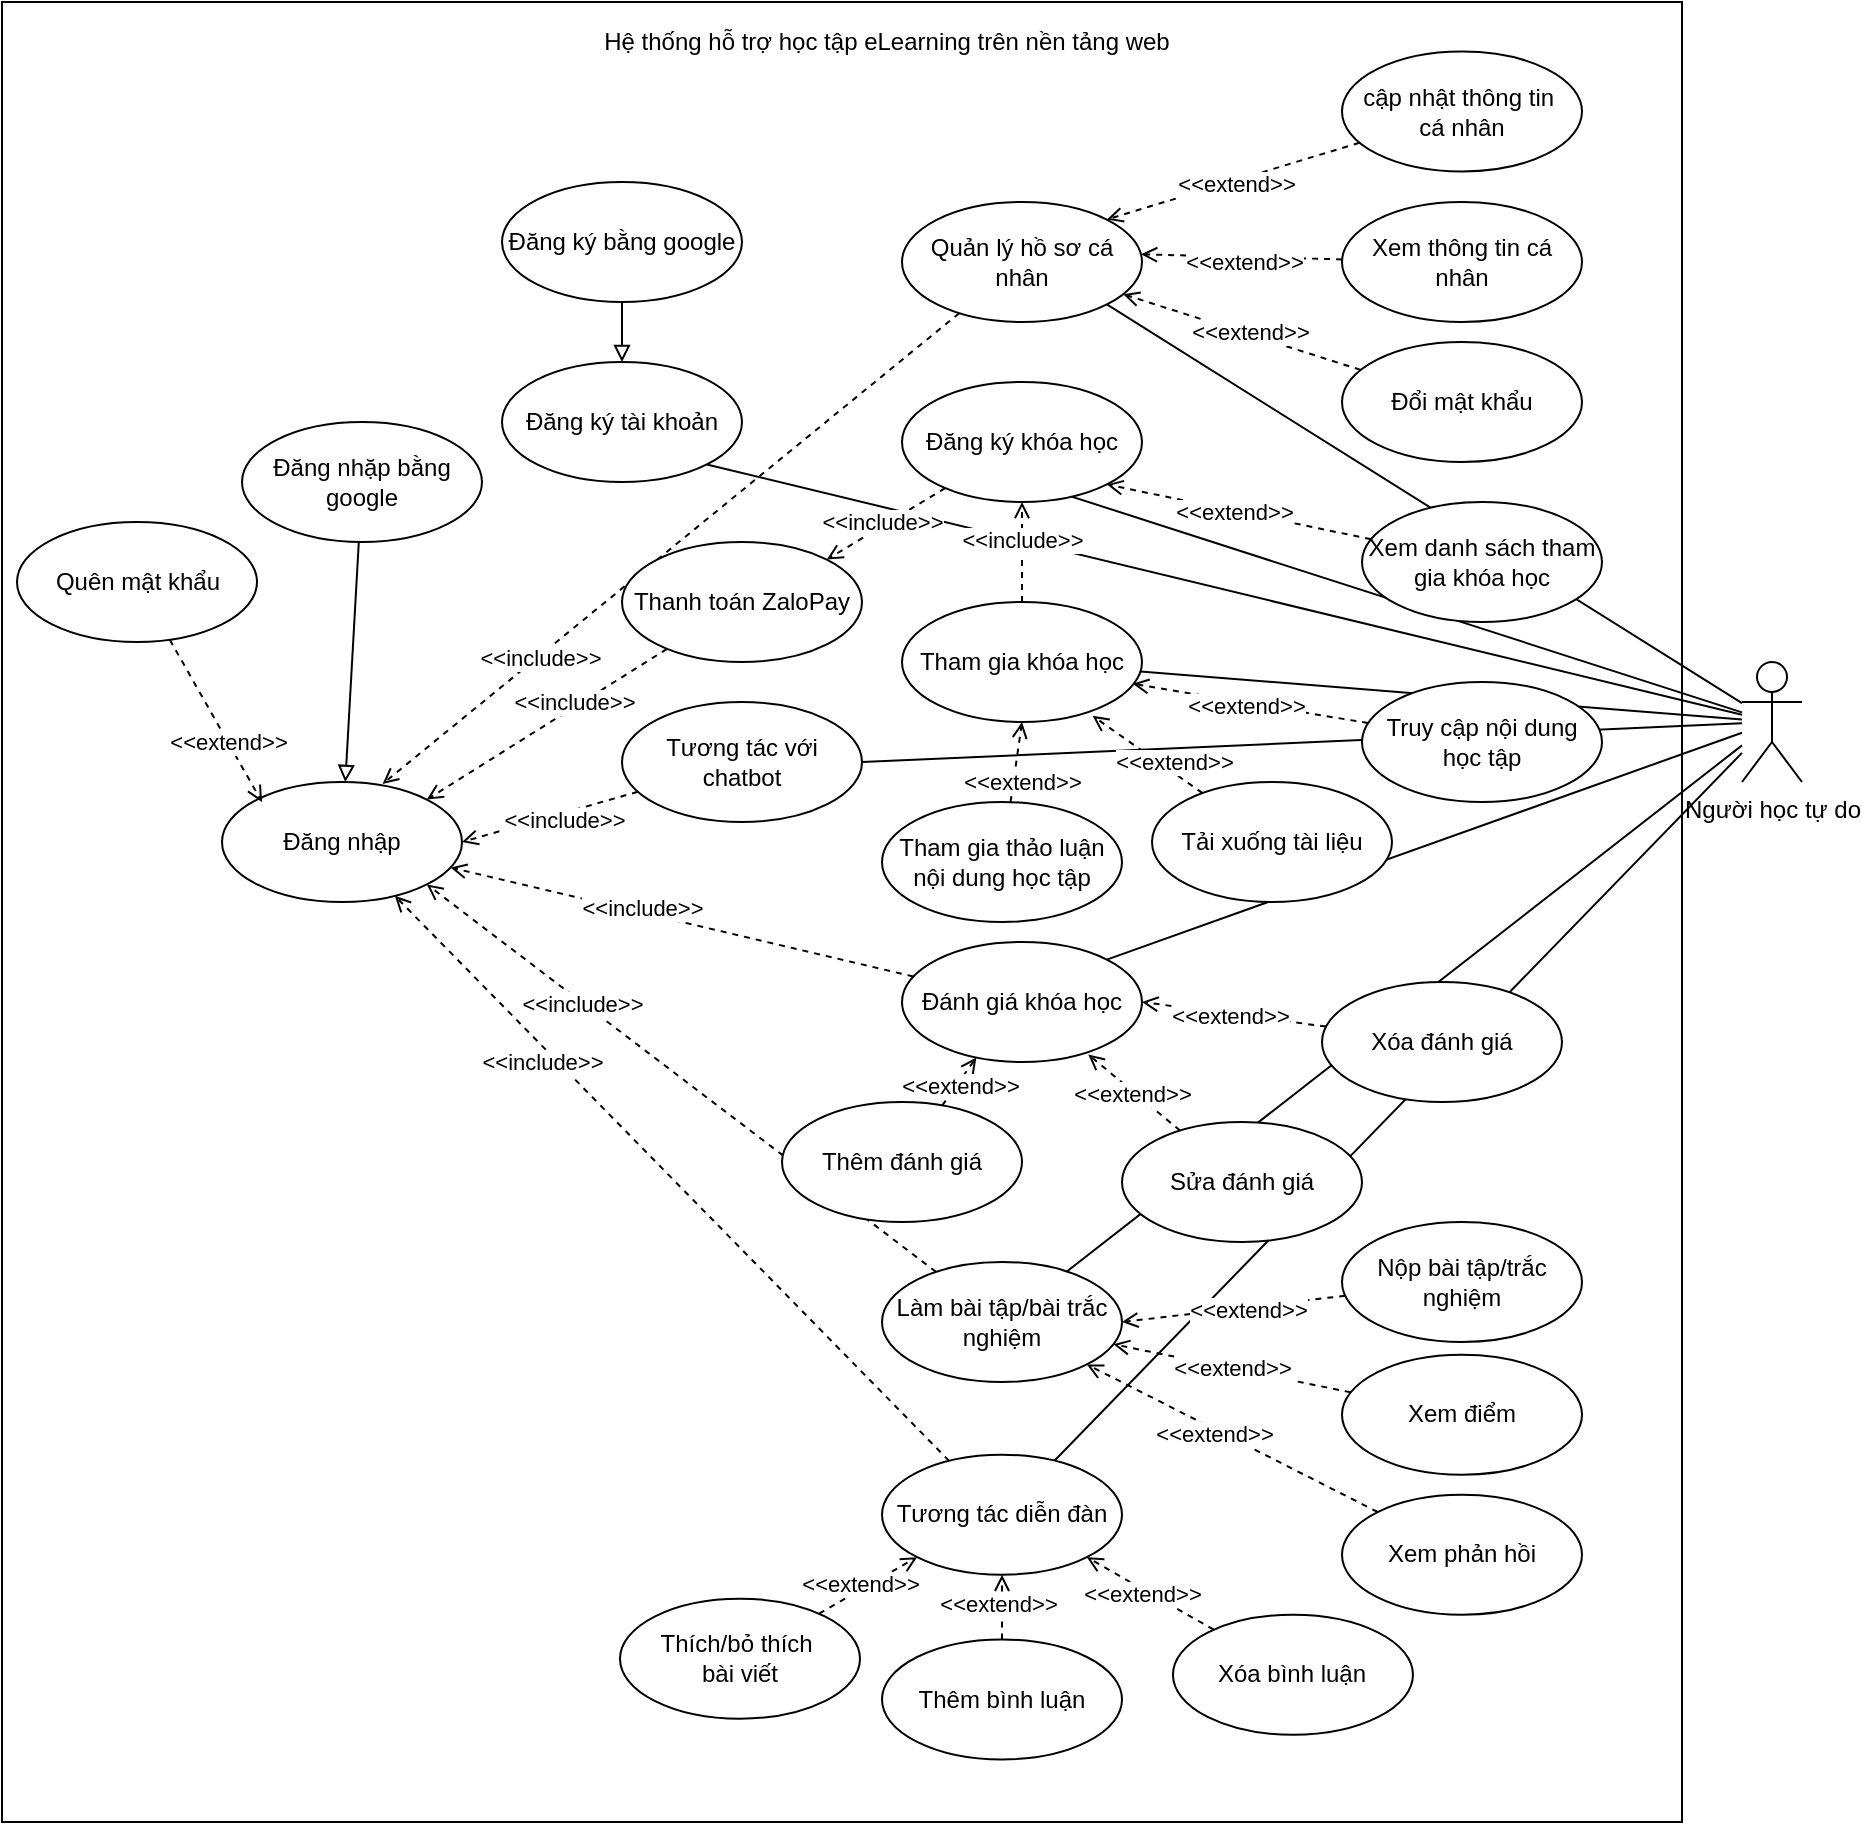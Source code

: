 <mxfile version="27.1.5">
  <diagram name="Page-1" id="ODtpb8H3XSlDaK5qcy_K">
    <mxGraphModel dx="2158" dy="1811" grid="1" gridSize="10" guides="1" tooltips="1" connect="1" arrows="1" fold="1" page="1" pageScale="1" pageWidth="850" pageHeight="1100" math="0" shadow="0">
      <root>
        <mxCell id="0" />
        <mxCell id="1" parent="0" />
        <mxCell id="VSuEkJSMIJViQChP8dIv-1" value="" style="rounded=0;whiteSpace=wrap;html=1;" parent="1" vertex="1">
          <mxGeometry x="-270" y="-170" width="840" height="910" as="geometry" />
        </mxCell>
        <mxCell id="VSuEkJSMIJViQChP8dIv-2" value="Hệ thống hỗ trợ học tập eLearning trên nền tảng web" style="text;html=1;align=center;verticalAlign=middle;whiteSpace=wrap;rounded=0;" parent="1" vertex="1">
          <mxGeometry x="-55" y="-160" width="455" height="20" as="geometry" />
        </mxCell>
        <mxCell id="VSuEkJSMIJViQChP8dIv-13" style="rounded=0;orthogonalLoop=1;jettySize=auto;html=1;entryX=1;entryY=1;entryDx=0;entryDy=0;endArrow=none;startFill=0;" parent="1" source="VSuEkJSMIJViQChP8dIv-21" target="VSuEkJSMIJViQChP8dIv-97" edge="1">
          <mxGeometry relative="1" as="geometry" />
        </mxCell>
        <mxCell id="VSuEkJSMIJViQChP8dIv-14" style="rounded=0;orthogonalLoop=1;jettySize=auto;html=1;entryX=0;entryY=0.5;entryDx=0;entryDy=0;endArrow=none;startFill=0;" parent="1" source="VSuEkJSMIJViQChP8dIv-21" target="VSuEkJSMIJViQChP8dIv-98" edge="1">
          <mxGeometry relative="1" as="geometry" />
        </mxCell>
        <mxCell id="VSuEkJSMIJViQChP8dIv-15" style="rounded=0;orthogonalLoop=1;jettySize=auto;html=1;endArrow=none;startFill=0;" parent="1" source="VSuEkJSMIJViQChP8dIv-21" target="VSuEkJSMIJViQChP8dIv-94" edge="1">
          <mxGeometry relative="1" as="geometry" />
        </mxCell>
        <mxCell id="VSuEkJSMIJViQChP8dIv-17" style="rounded=0;orthogonalLoop=1;jettySize=auto;html=1;endArrow=none;startFill=0;" parent="1" source="VSuEkJSMIJViQChP8dIv-21" target="VSuEkJSMIJViQChP8dIv-80" edge="1">
          <mxGeometry relative="1" as="geometry" />
        </mxCell>
        <mxCell id="VSuEkJSMIJViQChP8dIv-18" style="rounded=0;orthogonalLoop=1;jettySize=auto;html=1;endArrow=none;startFill=0;" parent="1" source="VSuEkJSMIJViQChP8dIv-21" target="VSuEkJSMIJViQChP8dIv-88" edge="1">
          <mxGeometry relative="1" as="geometry" />
        </mxCell>
        <mxCell id="VSuEkJSMIJViQChP8dIv-117" style="rounded=0;orthogonalLoop=1;jettySize=auto;html=1;entryX=1;entryY=0.5;entryDx=0;entryDy=0;endArrow=none;startFill=0;" parent="1" source="VSuEkJSMIJViQChP8dIv-21" target="VSuEkJSMIJViQChP8dIv-47" edge="1">
          <mxGeometry relative="1" as="geometry" />
        </mxCell>
        <mxCell id="eo2eUJCjVCBcJr387eFR-26" style="rounded=0;orthogonalLoop=1;jettySize=auto;html=1;entryX=1;entryY=1;entryDx=0;entryDy=0;endArrow=none;startFill=0;" parent="1" source="VSuEkJSMIJViQChP8dIv-21" target="VSuEkJSMIJViQChP8dIv-54" edge="1">
          <mxGeometry relative="1" as="geometry" />
        </mxCell>
        <mxCell id="VSuEkJSMIJViQChP8dIv-21" value="Người học tự do" style="shape=umlActor;verticalLabelPosition=bottom;verticalAlign=top;html=1;outlineConnect=0;" parent="1" vertex="1">
          <mxGeometry x="600" y="160" width="30" height="60" as="geometry" />
        </mxCell>
        <mxCell id="VSuEkJSMIJViQChP8dIv-35" value="Đăng nhập" style="ellipse;whiteSpace=wrap;html=1;" parent="1" vertex="1">
          <mxGeometry x="-160" y="220" width="120" height="60" as="geometry" />
        </mxCell>
        <mxCell id="VSuEkJSMIJViQChP8dIv-45" style="rounded=0;orthogonalLoop=1;jettySize=auto;html=1;endArrow=open;endFill=0;dashed=1;entryX=1;entryY=0.5;entryDx=0;entryDy=0;" parent="1" source="VSuEkJSMIJViQChP8dIv-47" target="VSuEkJSMIJViQChP8dIv-35" edge="1">
          <mxGeometry relative="1" as="geometry" />
        </mxCell>
        <mxCell id="VSuEkJSMIJViQChP8dIv-46" value="&amp;lt;&amp;lt;include&amp;gt;&amp;gt;" style="edgeLabel;html=1;align=center;verticalAlign=middle;resizable=0;points=[];" parent="VSuEkJSMIJViQChP8dIv-45" vertex="1" connectable="0">
          <mxGeometry x="0.474" y="-3" relative="1" as="geometry">
            <mxPoint x="29" y="-2" as="offset" />
          </mxGeometry>
        </mxCell>
        <mxCell id="VSuEkJSMIJViQChP8dIv-47" value="&lt;p style=&quot;white-space-collapse: preserve;&quot; dir=&quot;auto&quot;&gt;Tương tác với chatbot&lt;/p&gt;" style="ellipse;whiteSpace=wrap;html=1;" parent="1" vertex="1">
          <mxGeometry x="40" y="180" width="120" height="60" as="geometry" />
        </mxCell>
        <mxCell id="VSuEkJSMIJViQChP8dIv-54" value="Đăng ký tài khoản" style="ellipse;whiteSpace=wrap;html=1;" parent="1" vertex="1">
          <mxGeometry x="-20" y="10" width="120" height="60" as="geometry" />
        </mxCell>
        <mxCell id="VSuEkJSMIJViQChP8dIv-55" style="rounded=0;orthogonalLoop=1;jettySize=auto;html=1;endArrow=block;endFill=0;" parent="1" source="VSuEkJSMIJViQChP8dIv-57" target="VSuEkJSMIJViQChP8dIv-35" edge="1">
          <mxGeometry relative="1" as="geometry" />
        </mxCell>
        <mxCell id="VSuEkJSMIJViQChP8dIv-57" value="Đăng nhặp bằng google" style="ellipse;whiteSpace=wrap;html=1;" parent="1" vertex="1">
          <mxGeometry x="-150" y="40" width="120" height="60" as="geometry" />
        </mxCell>
        <mxCell id="VSuEkJSMIJViQChP8dIv-58" value="Đăng ký bằng google" style="ellipse;whiteSpace=wrap;html=1;" parent="1" vertex="1">
          <mxGeometry x="-20" y="-80" width="120" height="60" as="geometry" />
        </mxCell>
        <mxCell id="VSuEkJSMIJViQChP8dIv-80" value="&lt;span style=&quot;text-align: left; white-space-collapse: preserve;&quot;&gt;Làm bài tập/bài trắc nghiệm&lt;/span&gt;" style="ellipse;whiteSpace=wrap;html=1;" parent="1" vertex="1">
          <mxGeometry x="170" y="460" width="120" height="60" as="geometry" />
        </mxCell>
        <mxCell id="VSuEkJSMIJViQChP8dIv-81" style="rounded=0;orthogonalLoop=1;jettySize=auto;html=1;dashed=1;endArrow=open;endFill=0;entryX=1;entryY=0;entryDx=0;entryDy=0;" parent="1" source="VSuEkJSMIJViQChP8dIv-98" target="VSuEkJSMIJViQChP8dIv-122" edge="1">
          <mxGeometry relative="1" as="geometry" />
        </mxCell>
        <mxCell id="VSuEkJSMIJViQChP8dIv-82" value="&amp;lt;&amp;lt;include&amp;gt;&amp;gt;" style="edgeLabel;html=1;align=center;verticalAlign=middle;resizable=0;points=[];" parent="VSuEkJSMIJViQChP8dIv-81" vertex="1" connectable="0">
          <mxGeometry x="0.335" y="-2" relative="1" as="geometry">
            <mxPoint x="9" y="-5" as="offset" />
          </mxGeometry>
        </mxCell>
        <mxCell id="VSuEkJSMIJViQChP8dIv-83" style="rounded=0;orthogonalLoop=1;jettySize=auto;html=1;dashed=1;endArrow=open;endFill=0;" parent="1" source="VSuEkJSMIJViQChP8dIv-85" target="VSuEkJSMIJViQChP8dIv-35" edge="1">
          <mxGeometry relative="1" as="geometry" />
        </mxCell>
        <mxCell id="VSuEkJSMIJViQChP8dIv-84" value="&amp;lt;&amp;lt;include&amp;gt;&amp;gt;" style="edgeLabel;html=1;align=center;verticalAlign=middle;resizable=0;points=[];" parent="VSuEkJSMIJViQChP8dIv-83" vertex="1" connectable="0">
          <mxGeometry x="0.184" y="-2" relative="1" as="geometry">
            <mxPoint as="offset" />
          </mxGeometry>
        </mxCell>
        <mxCell id="VSuEkJSMIJViQChP8dIv-86" style="rounded=0;orthogonalLoop=1;jettySize=auto;html=1;dashed=1;endArrow=open;endFill=0;" parent="1" source="VSuEkJSMIJViQChP8dIv-88" target="VSuEkJSMIJViQChP8dIv-35" edge="1">
          <mxGeometry relative="1" as="geometry" />
        </mxCell>
        <mxCell id="VSuEkJSMIJViQChP8dIv-87" value="&amp;lt;&amp;lt;include&amp;gt;&amp;gt;" style="edgeLabel;html=1;align=center;verticalAlign=middle;resizable=0;points=[];" parent="VSuEkJSMIJViQChP8dIv-86" vertex="1" connectable="0">
          <mxGeometry x="0.221" y="1" relative="1" as="geometry">
            <mxPoint x="-34" y="-28" as="offset" />
          </mxGeometry>
        </mxCell>
        <mxCell id="VSuEkJSMIJViQChP8dIv-88" value="&lt;div style=&quot;text-align: left;&quot;&gt;&lt;span style=&quot;background-color: transparent; color: light-dark(rgb(0, 0, 0), rgb(255, 255, 255)); white-space-collapse: preserve;&quot;&gt;Tương tác diễn đàn&lt;/span&gt;&lt;/div&gt;" style="ellipse;whiteSpace=wrap;html=1;" parent="1" vertex="1">
          <mxGeometry x="170" y="556.36" width="120" height="60" as="geometry" />
        </mxCell>
        <mxCell id="VSuEkJSMIJViQChP8dIv-89" style="rounded=0;orthogonalLoop=1;jettySize=auto;html=1;exitX=0.5;exitY=1;exitDx=0;exitDy=0;" parent="1" source="VSuEkJSMIJViQChP8dIv-57" target="VSuEkJSMIJViQChP8dIv-57" edge="1">
          <mxGeometry relative="1" as="geometry" />
        </mxCell>
        <mxCell id="VSuEkJSMIJViQChP8dIv-90" style="rounded=0;orthogonalLoop=1;jettySize=auto;html=1;entryX=1;entryY=1;entryDx=0;entryDy=0;dashed=1;endArrow=open;endFill=0;" parent="1" source="VSuEkJSMIJViQChP8dIv-80" target="VSuEkJSMIJViQChP8dIv-35" edge="1">
          <mxGeometry relative="1" as="geometry" />
        </mxCell>
        <mxCell id="VSuEkJSMIJViQChP8dIv-91" value="&amp;lt;&amp;lt;include&amp;gt;&amp;gt;" style="edgeLabel;html=1;align=center;verticalAlign=middle;resizable=0;points=[];" parent="VSuEkJSMIJViQChP8dIv-90" vertex="1" connectable="0">
          <mxGeometry x="-0.042" y="-1" relative="1" as="geometry">
            <mxPoint x="-56" y="-41" as="offset" />
          </mxGeometry>
        </mxCell>
        <mxCell id="VSuEkJSMIJViQChP8dIv-92" style="rounded=0;orthogonalLoop=1;jettySize=auto;html=1;entryX=0.5;entryY=1;entryDx=0;entryDy=0;dashed=1;endArrow=open;endFill=0;" parent="1" source="VSuEkJSMIJViQChP8dIv-94" target="VSuEkJSMIJViQChP8dIv-98" edge="1">
          <mxGeometry relative="1" as="geometry" />
        </mxCell>
        <mxCell id="VSuEkJSMIJViQChP8dIv-93" value="&amp;lt;&amp;lt;include&amp;gt;&amp;gt;" style="edgeLabel;html=1;align=center;verticalAlign=middle;resizable=0;points=[];" parent="VSuEkJSMIJViQChP8dIv-92" vertex="1" connectable="0">
          <mxGeometry x="0.234" relative="1" as="geometry">
            <mxPoint as="offset" />
          </mxGeometry>
        </mxCell>
        <mxCell id="VSuEkJSMIJViQChP8dIv-94" value="Tham gia khóa học" style="ellipse;whiteSpace=wrap;html=1;" parent="1" vertex="1">
          <mxGeometry x="180" y="130" width="120" height="60" as="geometry" />
        </mxCell>
        <mxCell id="VSuEkJSMIJViQChP8dIv-95" style="rounded=0;orthogonalLoop=1;jettySize=auto;html=1;entryX=0.669;entryY=0.016;entryDx=0;entryDy=0;entryPerimeter=0;dashed=1;endArrow=open;endFill=0;" parent="1" source="VSuEkJSMIJViQChP8dIv-97" target="VSuEkJSMIJViQChP8dIv-35" edge="1">
          <mxGeometry relative="1" as="geometry" />
        </mxCell>
        <mxCell id="VSuEkJSMIJViQChP8dIv-96" value="&amp;lt;&amp;lt;include&amp;gt;&amp;gt;" style="edgeLabel;html=1;align=center;verticalAlign=middle;resizable=0;points=[];" parent="VSuEkJSMIJViQChP8dIv-95" vertex="1" connectable="0">
          <mxGeometry x="0.286" y="-2" relative="1" as="geometry">
            <mxPoint x="-23" y="22" as="offset" />
          </mxGeometry>
        </mxCell>
        <mxCell id="VSuEkJSMIJViQChP8dIv-97" value="&lt;span style=&quot;text-align: left; white-space-collapse: preserve;&quot;&gt;Quản lý hồ sơ cá nhân&lt;/span&gt;" style="ellipse;whiteSpace=wrap;html=1;" parent="1" vertex="1">
          <mxGeometry x="180" y="-70" width="120" height="60" as="geometry" />
        </mxCell>
        <mxCell id="VSuEkJSMIJViQChP8dIv-98" value="&lt;div style=&quot;text-align: left;&quot;&gt;&lt;span style=&quot;white-space-collapse: preserve;&quot;&gt;Đăng ký khóa học&lt;/span&gt;&lt;/div&gt;" style="ellipse;whiteSpace=wrap;html=1;" parent="1" vertex="1">
          <mxGeometry x="180" y="20" width="120" height="60" as="geometry" />
        </mxCell>
        <mxCell id="VSuEkJSMIJViQChP8dIv-105" style="rounded=0;orthogonalLoop=1;jettySize=auto;html=1;endArrow=open;endFill=0;dashed=1;" parent="1" source="VSuEkJSMIJViQChP8dIv-107" edge="1">
          <mxGeometry relative="1" as="geometry">
            <mxPoint x="-140" y="230" as="targetPoint" />
          </mxGeometry>
        </mxCell>
        <mxCell id="VSuEkJSMIJViQChP8dIv-106" value="&amp;lt;&amp;lt;extend&amp;gt;&amp;gt;" style="edgeLabel;html=1;align=center;verticalAlign=middle;resizable=0;points=[];" parent="VSuEkJSMIJViQChP8dIv-105" vertex="1" connectable="0">
          <mxGeometry x="-0.04" relative="1" as="geometry">
            <mxPoint x="7" y="12" as="offset" />
          </mxGeometry>
        </mxCell>
        <mxCell id="VSuEkJSMIJViQChP8dIv-107" value="&lt;p style=&quot;white-space-collapse: preserve;&quot; dir=&quot;auto&quot;&gt;Quên mật khẩu&lt;/p&gt;" style="ellipse;whiteSpace=wrap;html=1;" parent="1" vertex="1">
          <mxGeometry x="-262.5" y="90" width="120" height="60" as="geometry" />
        </mxCell>
        <mxCell id="VSuEkJSMIJViQChP8dIv-108" style="rounded=0;orthogonalLoop=1;jettySize=auto;html=1;endArrow=block;endFill=0;" parent="1" source="VSuEkJSMIJViQChP8dIv-58" target="VSuEkJSMIJViQChP8dIv-54" edge="1">
          <mxGeometry relative="1" as="geometry" />
        </mxCell>
        <mxCell id="VSuEkJSMIJViQChP8dIv-116" value="" style="rounded=0;orthogonalLoop=1;jettySize=auto;html=1;entryX=1;entryY=0;entryDx=0;entryDy=0;endArrow=none;startFill=0;" parent="1" source="VSuEkJSMIJViQChP8dIv-21" target="VSuEkJSMIJViQChP8dIv-85" edge="1">
          <mxGeometry relative="1" as="geometry">
            <mxPoint x="600" y="194" as="sourcePoint" />
            <mxPoint x="-140" y="380" as="targetPoint" />
          </mxGeometry>
        </mxCell>
        <mxCell id="VSuEkJSMIJViQChP8dIv-85" value="&lt;span style=&quot;white-space-collapse: preserve;&quot;&gt;Đánh giá khóa học&lt;/span&gt;" style="ellipse;whiteSpace=wrap;html=1;" parent="1" vertex="1">
          <mxGeometry x="180" y="300" width="120" height="60" as="geometry" />
        </mxCell>
        <mxCell id="VSuEkJSMIJViQChP8dIv-120" style="rounded=0;orthogonalLoop=1;jettySize=auto;html=1;entryX=0.996;entryY=0.436;entryDx=0;entryDy=0;dashed=1;endArrow=open;endFill=0;entryPerimeter=0;" parent="1" source="VSuEkJSMIJViQChP8dIv-118" target="VSuEkJSMIJViQChP8dIv-97" edge="1">
          <mxGeometry relative="1" as="geometry" />
        </mxCell>
        <mxCell id="VSuEkJSMIJViQChP8dIv-144" value="&amp;lt;&amp;lt;extend&amp;gt;&amp;gt;" style="edgeLabel;html=1;align=center;verticalAlign=middle;resizable=0;points=[];" parent="VSuEkJSMIJViQChP8dIv-120" vertex="1" connectable="0">
          <mxGeometry x="-0.018" y="2" relative="1" as="geometry">
            <mxPoint as="offset" />
          </mxGeometry>
        </mxCell>
        <mxCell id="VSuEkJSMIJViQChP8dIv-118" value="&lt;div style=&quot;&quot;&gt;&lt;span style=&quot;background-color: transparent; color: light-dark(rgb(0, 0, 0), rgb(255, 255, 255)); white-space-collapse: preserve;&quot;&gt;Xem thông tin cá nhân&lt;/span&gt;&lt;/div&gt;" style="ellipse;whiteSpace=wrap;html=1;align=center;" parent="1" vertex="1">
          <mxGeometry x="400" y="-70" width="120" height="60" as="geometry" />
        </mxCell>
        <mxCell id="VSuEkJSMIJViQChP8dIv-121" style="rounded=0;orthogonalLoop=1;jettySize=auto;html=1;dashed=1;endArrow=open;endFill=0;" parent="1" source="VSuEkJSMIJViQChP8dIv-119" target="VSuEkJSMIJViQChP8dIv-97" edge="1">
          <mxGeometry relative="1" as="geometry" />
        </mxCell>
        <mxCell id="VSuEkJSMIJViQChP8dIv-146" value="&amp;lt;&amp;lt;extend&amp;gt;&amp;gt;" style="edgeLabel;html=1;align=center;verticalAlign=middle;resizable=0;points=[];" parent="VSuEkJSMIJViQChP8dIv-121" vertex="1" connectable="0">
          <mxGeometry x="-0.062" y="-1" relative="1" as="geometry">
            <mxPoint as="offset" />
          </mxGeometry>
        </mxCell>
        <mxCell id="VSuEkJSMIJViQChP8dIv-119" value="&lt;div style=&quot;&quot;&gt;&lt;span style=&quot;white-space-collapse: preserve;&quot;&gt;Đổi mật khẩu&lt;/span&gt;&lt;/div&gt;" style="ellipse;whiteSpace=wrap;html=1;align=center;" parent="1" vertex="1">
          <mxGeometry x="400" width="120" height="60" as="geometry" />
        </mxCell>
        <mxCell id="VSuEkJSMIJViQChP8dIv-124" style="rounded=0;orthogonalLoop=1;jettySize=auto;html=1;entryX=1;entryY=0;entryDx=0;entryDy=0;dashed=1;endArrow=open;endFill=0;" parent="1" source="VSuEkJSMIJViQChP8dIv-122" target="VSuEkJSMIJViQChP8dIv-35" edge="1">
          <mxGeometry relative="1" as="geometry" />
        </mxCell>
        <mxCell id="VSuEkJSMIJViQChP8dIv-143" value="&amp;lt;&amp;lt;include&amp;gt;&amp;gt;" style="edgeLabel;html=1;align=center;verticalAlign=middle;resizable=0;points=[];" parent="VSuEkJSMIJViQChP8dIv-124" vertex="1" connectable="0">
          <mxGeometry x="-0.242" y="-3" relative="1" as="geometry">
            <mxPoint as="offset" />
          </mxGeometry>
        </mxCell>
        <mxCell id="VSuEkJSMIJViQChP8dIv-122" value="&lt;div style=&quot;text-align: left;&quot;&gt;&lt;span style=&quot;white-space-collapse: preserve;&quot;&gt;Thanh toán ZaloPay&lt;/span&gt;&lt;/div&gt;" style="ellipse;whiteSpace=wrap;html=1;" parent="1" vertex="1">
          <mxGeometry x="40" y="100" width="120" height="60" as="geometry" />
        </mxCell>
        <mxCell id="VSuEkJSMIJViQChP8dIv-126" style="rounded=0;orthogonalLoop=1;jettySize=auto;html=1;entryX=1;entryY=1;entryDx=0;entryDy=0;dashed=1;endArrow=open;endFill=0;" parent="1" source="VSuEkJSMIJViQChP8dIv-125" target="VSuEkJSMIJViQChP8dIv-98" edge="1">
          <mxGeometry relative="1" as="geometry" />
        </mxCell>
        <mxCell id="VSuEkJSMIJViQChP8dIv-147" value="&amp;lt;&amp;lt;extend&amp;gt;&amp;gt;" style="edgeLabel;html=1;align=center;verticalAlign=middle;resizable=0;points=[];" parent="VSuEkJSMIJViQChP8dIv-126" vertex="1" connectable="0">
          <mxGeometry x="0.039" relative="1" as="geometry">
            <mxPoint as="offset" />
          </mxGeometry>
        </mxCell>
        <mxCell id="VSuEkJSMIJViQChP8dIv-125" value="&lt;div style=&quot;&quot;&gt;&lt;span style=&quot;white-space-collapse: preserve;&quot;&gt;Xem danh sách tham gia khóa học&lt;/span&gt;&lt;/div&gt;" style="ellipse;whiteSpace=wrap;html=1;align=center;" parent="1" vertex="1">
          <mxGeometry x="410" y="80" width="120" height="60" as="geometry" />
        </mxCell>
        <mxCell id="VSuEkJSMIJViQChP8dIv-131" style="rounded=0;orthogonalLoop=1;jettySize=auto;html=1;entryX=0.961;entryY=0.681;entryDx=0;entryDy=0;dashed=1;endArrow=open;endFill=0;entryPerimeter=0;" parent="1" source="VSuEkJSMIJViQChP8dIv-127" target="VSuEkJSMIJViQChP8dIv-94" edge="1">
          <mxGeometry relative="1" as="geometry" />
        </mxCell>
        <mxCell id="VSuEkJSMIJViQChP8dIv-148" value="&amp;lt;&amp;lt;extend&amp;gt;&amp;gt;" style="edgeLabel;html=1;align=center;verticalAlign=middle;resizable=0;points=[];" parent="VSuEkJSMIJViQChP8dIv-131" vertex="1" connectable="0">
          <mxGeometry x="0.027" y="1" relative="1" as="geometry">
            <mxPoint as="offset" />
          </mxGeometry>
        </mxCell>
        <mxCell id="VSuEkJSMIJViQChP8dIv-127" value="Truy cập nội dung học tập" style="ellipse;whiteSpace=wrap;html=1;" parent="1" vertex="1">
          <mxGeometry x="410" y="170" width="120" height="60" as="geometry" />
        </mxCell>
        <mxCell id="VSuEkJSMIJViQChP8dIv-129" value="Tải xuống tài liệu" style="ellipse;whiteSpace=wrap;html=1;" parent="1" vertex="1">
          <mxGeometry x="305" y="220" width="120" height="60" as="geometry" />
        </mxCell>
        <mxCell id="VSuEkJSMIJViQChP8dIv-130" value="Tham gia thảo luận nội dung học tập" style="ellipse;whiteSpace=wrap;html=1;" parent="1" vertex="1">
          <mxGeometry x="170" y="230" width="120" height="60" as="geometry" />
        </mxCell>
        <mxCell id="VSuEkJSMIJViQChP8dIv-132" style="rounded=0;orthogonalLoop=1;jettySize=auto;html=1;entryX=0.794;entryY=0.949;entryDx=0;entryDy=0;dashed=1;endArrow=open;endFill=0;entryPerimeter=0;" parent="1" source="VSuEkJSMIJViQChP8dIv-129" target="VSuEkJSMIJViQChP8dIv-94" edge="1">
          <mxGeometry relative="1" as="geometry" />
        </mxCell>
        <mxCell id="VSuEkJSMIJViQChP8dIv-149" value="&amp;lt;&amp;lt;extend&amp;gt;&amp;gt;" style="edgeLabel;html=1;align=center;verticalAlign=middle;resizable=0;points=[];" parent="VSuEkJSMIJViQChP8dIv-132" vertex="1" connectable="0">
          <mxGeometry x="-0.155" y="1" relative="1" as="geometry">
            <mxPoint x="9" as="offset" />
          </mxGeometry>
        </mxCell>
        <mxCell id="VSuEkJSMIJViQChP8dIv-133" style="rounded=0;orthogonalLoop=1;jettySize=auto;html=1;entryX=0.5;entryY=1;entryDx=0;entryDy=0;dashed=1;endArrow=open;endFill=0;" parent="1" source="VSuEkJSMIJViQChP8dIv-130" target="VSuEkJSMIJViQChP8dIv-94" edge="1">
          <mxGeometry relative="1" as="geometry" />
        </mxCell>
        <mxCell id="VSuEkJSMIJViQChP8dIv-150" value="&amp;lt;&amp;lt;extend&amp;gt;&amp;gt;" style="edgeLabel;html=1;align=center;verticalAlign=middle;resizable=0;points=[];" parent="VSuEkJSMIJViQChP8dIv-133" vertex="1" connectable="0">
          <mxGeometry x="0.274" y="-2" relative="1" as="geometry">
            <mxPoint y="15" as="offset" />
          </mxGeometry>
        </mxCell>
        <mxCell id="VSuEkJSMIJViQChP8dIv-137" style="rounded=0;orthogonalLoop=1;jettySize=auto;html=1;entryX=1;entryY=0.5;entryDx=0;entryDy=0;dashed=1;endArrow=open;endFill=0;" parent="1" source="VSuEkJSMIJViQChP8dIv-134" target="VSuEkJSMIJViQChP8dIv-85" edge="1">
          <mxGeometry relative="1" as="geometry" />
        </mxCell>
        <mxCell id="VSuEkJSMIJViQChP8dIv-151" value="&amp;lt;&amp;lt;extend&amp;gt;&amp;gt;" style="edgeLabel;html=1;align=center;verticalAlign=middle;resizable=0;points=[];" parent="VSuEkJSMIJViQChP8dIv-137" vertex="1" connectable="0">
          <mxGeometry x="0.044" y="1" relative="1" as="geometry">
            <mxPoint as="offset" />
          </mxGeometry>
        </mxCell>
        <mxCell id="VSuEkJSMIJViQChP8dIv-134" value="Xóa đánh giá" style="ellipse;whiteSpace=wrap;html=1;" parent="1" vertex="1">
          <mxGeometry x="390" y="320" width="120" height="60" as="geometry" />
        </mxCell>
        <mxCell id="VSuEkJSMIJViQChP8dIv-140" style="rounded=0;orthogonalLoop=1;jettySize=auto;html=1;entryX=1;entryY=0.5;entryDx=0;entryDy=0;dashed=1;endArrow=open;endFill=0;" parent="1" source="VSuEkJSMIJViQChP8dIv-138" target="VSuEkJSMIJViQChP8dIv-80" edge="1">
          <mxGeometry relative="1" as="geometry" />
        </mxCell>
        <mxCell id="VSuEkJSMIJViQChP8dIv-153" value="&amp;lt;&amp;lt;extend&amp;gt;&amp;gt;" style="edgeLabel;html=1;align=center;verticalAlign=middle;resizable=0;points=[];" parent="VSuEkJSMIJViQChP8dIv-140" vertex="1" connectable="0">
          <mxGeometry x="-0.117" y="1" relative="1" as="geometry">
            <mxPoint as="offset" />
          </mxGeometry>
        </mxCell>
        <mxCell id="VSuEkJSMIJViQChP8dIv-138" value="&lt;div style=&quot;&quot;&gt;&lt;span style=&quot;white-space-collapse: preserve;&quot;&gt;Nộp bài tập/trắc nghiệm&lt;/span&gt;&lt;/div&gt;" style="ellipse;whiteSpace=wrap;html=1;align=center;" parent="1" vertex="1">
          <mxGeometry x="400" y="440" width="120" height="60" as="geometry" />
        </mxCell>
        <mxCell id="VSuEkJSMIJViQChP8dIv-141" style="rounded=0;orthogonalLoop=1;jettySize=auto;html=1;dashed=1;endArrow=open;endFill=0;" parent="1" source="VSuEkJSMIJViQChP8dIv-139" target="VSuEkJSMIJViQChP8dIv-80" edge="1">
          <mxGeometry relative="1" as="geometry" />
        </mxCell>
        <mxCell id="VSuEkJSMIJViQChP8dIv-152" value="&amp;lt;&amp;lt;extend&amp;gt;&amp;gt;" style="edgeLabel;html=1;align=center;verticalAlign=middle;resizable=0;points=[];" parent="VSuEkJSMIJViQChP8dIv-141" vertex="1" connectable="0">
          <mxGeometry x="0.007" relative="1" as="geometry">
            <mxPoint as="offset" />
          </mxGeometry>
        </mxCell>
        <mxCell id="VSuEkJSMIJViQChP8dIv-139" value="&lt;div style=&quot;&quot;&gt;&lt;span style=&quot;white-space-collapse: preserve;&quot;&gt;Xem điểm&lt;/span&gt;&lt;/div&gt;" style="ellipse;whiteSpace=wrap;html=1;align=center;" parent="1" vertex="1">
          <mxGeometry x="400" y="506.36" width="120" height="60" as="geometry" />
        </mxCell>
        <mxCell id="VSuEkJSMIJViQChP8dIv-157" style="rounded=0;orthogonalLoop=1;jettySize=auto;html=1;entryX=1;entryY=1;entryDx=0;entryDy=0;endArrow=open;endFill=0;dashed=1;" parent="1" source="VSuEkJSMIJViQChP8dIv-156" target="VSuEkJSMIJViQChP8dIv-80" edge="1">
          <mxGeometry relative="1" as="geometry" />
        </mxCell>
        <mxCell id="VSuEkJSMIJViQChP8dIv-158" value="&amp;lt;&amp;lt;extend&amp;gt;&amp;gt;" style="edgeLabel;html=1;align=center;verticalAlign=middle;resizable=0;points=[];" parent="VSuEkJSMIJViQChP8dIv-157" vertex="1" connectable="0">
          <mxGeometry x="0.107" y="2" relative="1" as="geometry">
            <mxPoint as="offset" />
          </mxGeometry>
        </mxCell>
        <mxCell id="VSuEkJSMIJViQChP8dIv-156" value="&lt;div style=&quot;&quot;&gt;&lt;span style=&quot;white-space-collapse: preserve;&quot;&gt;Xem phản hồi&lt;/span&gt;&lt;/div&gt;" style="ellipse;whiteSpace=wrap;html=1;align=center;" parent="1" vertex="1">
          <mxGeometry x="400" y="576.36" width="120" height="60" as="geometry" />
        </mxCell>
        <mxCell id="eo2eUJCjVCBcJr387eFR-1" style="rounded=0;orthogonalLoop=1;jettySize=auto;html=1;entryX=0;entryY=1;entryDx=0;entryDy=0;endArrow=open;endFill=0;dashed=1;" parent="1" source="eo2eUJCjVCBcJr387eFR-3" target="VSuEkJSMIJViQChP8dIv-88" edge="1">
          <mxGeometry relative="1" as="geometry">
            <mxPoint x="-79" y="550" as="targetPoint" />
          </mxGeometry>
        </mxCell>
        <mxCell id="eo2eUJCjVCBcJr387eFR-2" value="&amp;lt;&amp;lt;extend&amp;gt;&amp;gt;" style="edgeLabel;html=1;align=center;verticalAlign=middle;resizable=0;points=[];" parent="eo2eUJCjVCBcJr387eFR-1" vertex="1" connectable="0">
          <mxGeometry x="0.107" y="2" relative="1" as="geometry">
            <mxPoint x="-6" y="2" as="offset" />
          </mxGeometry>
        </mxCell>
        <mxCell id="eo2eUJCjVCBcJr387eFR-3" value="&lt;span style=&quot;white-space-collapse: preserve;&quot;&gt;Thích/bỏ thích &lt;br/&gt;bài viết&lt;/span&gt;" style="ellipse;whiteSpace=wrap;html=1;align=center;" parent="1" vertex="1">
          <mxGeometry x="39" y="628.36" width="120" height="60" as="geometry" />
        </mxCell>
        <mxCell id="eo2eUJCjVCBcJr387eFR-4" style="rounded=0;orthogonalLoop=1;jettySize=auto;html=1;entryX=0.5;entryY=1;entryDx=0;entryDy=0;endArrow=open;endFill=0;dashed=1;" parent="1" source="eo2eUJCjVCBcJr387eFR-6" target="VSuEkJSMIJViQChP8dIv-88" edge="1">
          <mxGeometry relative="1" as="geometry">
            <mxPoint x="319" y="628.36" as="targetPoint" />
          </mxGeometry>
        </mxCell>
        <mxCell id="eo2eUJCjVCBcJr387eFR-5" value="&amp;lt;&amp;lt;extend&amp;gt;&amp;gt;" style="edgeLabel;html=1;align=center;verticalAlign=middle;resizable=0;points=[];" parent="eo2eUJCjVCBcJr387eFR-4" vertex="1" connectable="0">
          <mxGeometry x="0.107" y="2" relative="1" as="geometry">
            <mxPoint as="offset" />
          </mxGeometry>
        </mxCell>
        <mxCell id="eo2eUJCjVCBcJr387eFR-6" value="&lt;span style=&quot;white-space-collapse: preserve;&quot;&gt;Thêm bình luận&lt;/span&gt;" style="ellipse;whiteSpace=wrap;html=1;align=center;" parent="1" vertex="1">
          <mxGeometry x="170" y="648.72" width="120" height="60" as="geometry" />
        </mxCell>
        <mxCell id="eo2eUJCjVCBcJr387eFR-11" style="rounded=0;orthogonalLoop=1;jettySize=auto;html=1;entryX=1;entryY=1;entryDx=0;entryDy=0;endArrow=open;endFill=0;dashed=1;" parent="1" source="eo2eUJCjVCBcJr387eFR-13" target="VSuEkJSMIJViQChP8dIv-88" edge="1">
          <mxGeometry relative="1" as="geometry">
            <mxPoint x="464.48" y="628.36" as="targetPoint" />
          </mxGeometry>
        </mxCell>
        <mxCell id="eo2eUJCjVCBcJr387eFR-12" value="&amp;lt;&amp;lt;extend&amp;gt;&amp;gt;" style="edgeLabel;html=1;align=center;verticalAlign=middle;resizable=0;points=[];" parent="eo2eUJCjVCBcJr387eFR-11" vertex="1" connectable="0">
          <mxGeometry x="0.107" y="2" relative="1" as="geometry">
            <mxPoint as="offset" />
          </mxGeometry>
        </mxCell>
        <mxCell id="eo2eUJCjVCBcJr387eFR-13" value="&lt;div style=&quot;&quot;&gt;&lt;span style=&quot;white-space-collapse: preserve;&quot;&gt;Xóa bình luận&lt;/span&gt;&lt;/div&gt;" style="ellipse;whiteSpace=wrap;html=1;align=center;" parent="1" vertex="1">
          <mxGeometry x="315.48" y="636.36" width="120" height="60" as="geometry" />
        </mxCell>
        <mxCell id="eo2eUJCjVCBcJr387eFR-16" style="rounded=0;orthogonalLoop=1;jettySize=auto;html=1;entryX=0.776;entryY=0.937;entryDx=0;entryDy=0;dashed=1;endArrow=open;endFill=0;entryPerimeter=0;" parent="1" source="eo2eUJCjVCBcJr387eFR-18" target="VSuEkJSMIJViQChP8dIv-85" edge="1">
          <mxGeometry relative="1" as="geometry">
            <mxPoint x="200" y="390" as="targetPoint" />
          </mxGeometry>
        </mxCell>
        <mxCell id="eo2eUJCjVCBcJr387eFR-17" value="&amp;lt;&amp;lt;extend&amp;gt;&amp;gt;" style="edgeLabel;html=1;align=center;verticalAlign=middle;resizable=0;points=[];" parent="eo2eUJCjVCBcJr387eFR-16" vertex="1" connectable="0">
          <mxGeometry x="0.044" y="1" relative="1" as="geometry">
            <mxPoint as="offset" />
          </mxGeometry>
        </mxCell>
        <mxCell id="eo2eUJCjVCBcJr387eFR-18" value="Sửa đánh giá" style="ellipse;whiteSpace=wrap;html=1;" parent="1" vertex="1">
          <mxGeometry x="290" y="390" width="120" height="60" as="geometry" />
        </mxCell>
        <mxCell id="eo2eUJCjVCBcJr387eFR-19" style="rounded=0;orthogonalLoop=1;jettySize=auto;html=1;entryX=0.31;entryY=0.962;entryDx=0;entryDy=0;dashed=1;endArrow=open;endFill=0;entryPerimeter=0;" parent="1" source="eo2eUJCjVCBcJr387eFR-21" target="VSuEkJSMIJViQChP8dIv-85" edge="1">
          <mxGeometry relative="1" as="geometry">
            <mxPoint x="30" y="390" as="targetPoint" />
          </mxGeometry>
        </mxCell>
        <mxCell id="eo2eUJCjVCBcJr387eFR-20" value="&amp;lt;&amp;lt;extend&amp;gt;&amp;gt;" style="edgeLabel;html=1;align=center;verticalAlign=middle;resizable=0;points=[];" parent="eo2eUJCjVCBcJr387eFR-19" vertex="1" connectable="0">
          <mxGeometry x="0.044" y="1" relative="1" as="geometry">
            <mxPoint y="3" as="offset" />
          </mxGeometry>
        </mxCell>
        <mxCell id="eo2eUJCjVCBcJr387eFR-21" value="Thêm đánh giá" style="ellipse;whiteSpace=wrap;html=1;" parent="1" vertex="1">
          <mxGeometry x="120" y="380" width="120" height="60" as="geometry" />
        </mxCell>
        <mxCell id="eo2eUJCjVCBcJr387eFR-30" style="rounded=0;orthogonalLoop=1;jettySize=auto;html=1;entryX=1;entryY=0;entryDx=0;entryDy=0;dashed=1;endArrow=open;endFill=0;" parent="1" source="eo2eUJCjVCBcJr387eFR-32" target="VSuEkJSMIJViQChP8dIv-97" edge="1">
          <mxGeometry relative="1" as="geometry">
            <mxPoint x="300" y="-119.25" as="targetPoint" />
          </mxGeometry>
        </mxCell>
        <mxCell id="eo2eUJCjVCBcJr387eFR-31" value="&amp;lt;&amp;lt;extend&amp;gt;&amp;gt;" style="edgeLabel;html=1;align=center;verticalAlign=middle;resizable=0;points=[];" parent="eo2eUJCjVCBcJr387eFR-30" vertex="1" connectable="0">
          <mxGeometry x="-0.018" y="2" relative="1" as="geometry">
            <mxPoint as="offset" />
          </mxGeometry>
        </mxCell>
        <mxCell id="eo2eUJCjVCBcJr387eFR-32" value="&lt;div style=&quot;&quot;&gt;&lt;span style=&quot;background-color: transparent; color: light-dark(rgb(0, 0, 0), rgb(255, 255, 255)); white-space-collapse: preserve;&quot;&gt;cập nhật thông tin &lt;br/&gt;cá nhân&lt;/span&gt;&lt;/div&gt;" style="ellipse;whiteSpace=wrap;html=1;align=center;" parent="1" vertex="1">
          <mxGeometry x="400" y="-145.25" width="120" height="60" as="geometry" />
        </mxCell>
      </root>
    </mxGraphModel>
  </diagram>
</mxfile>
